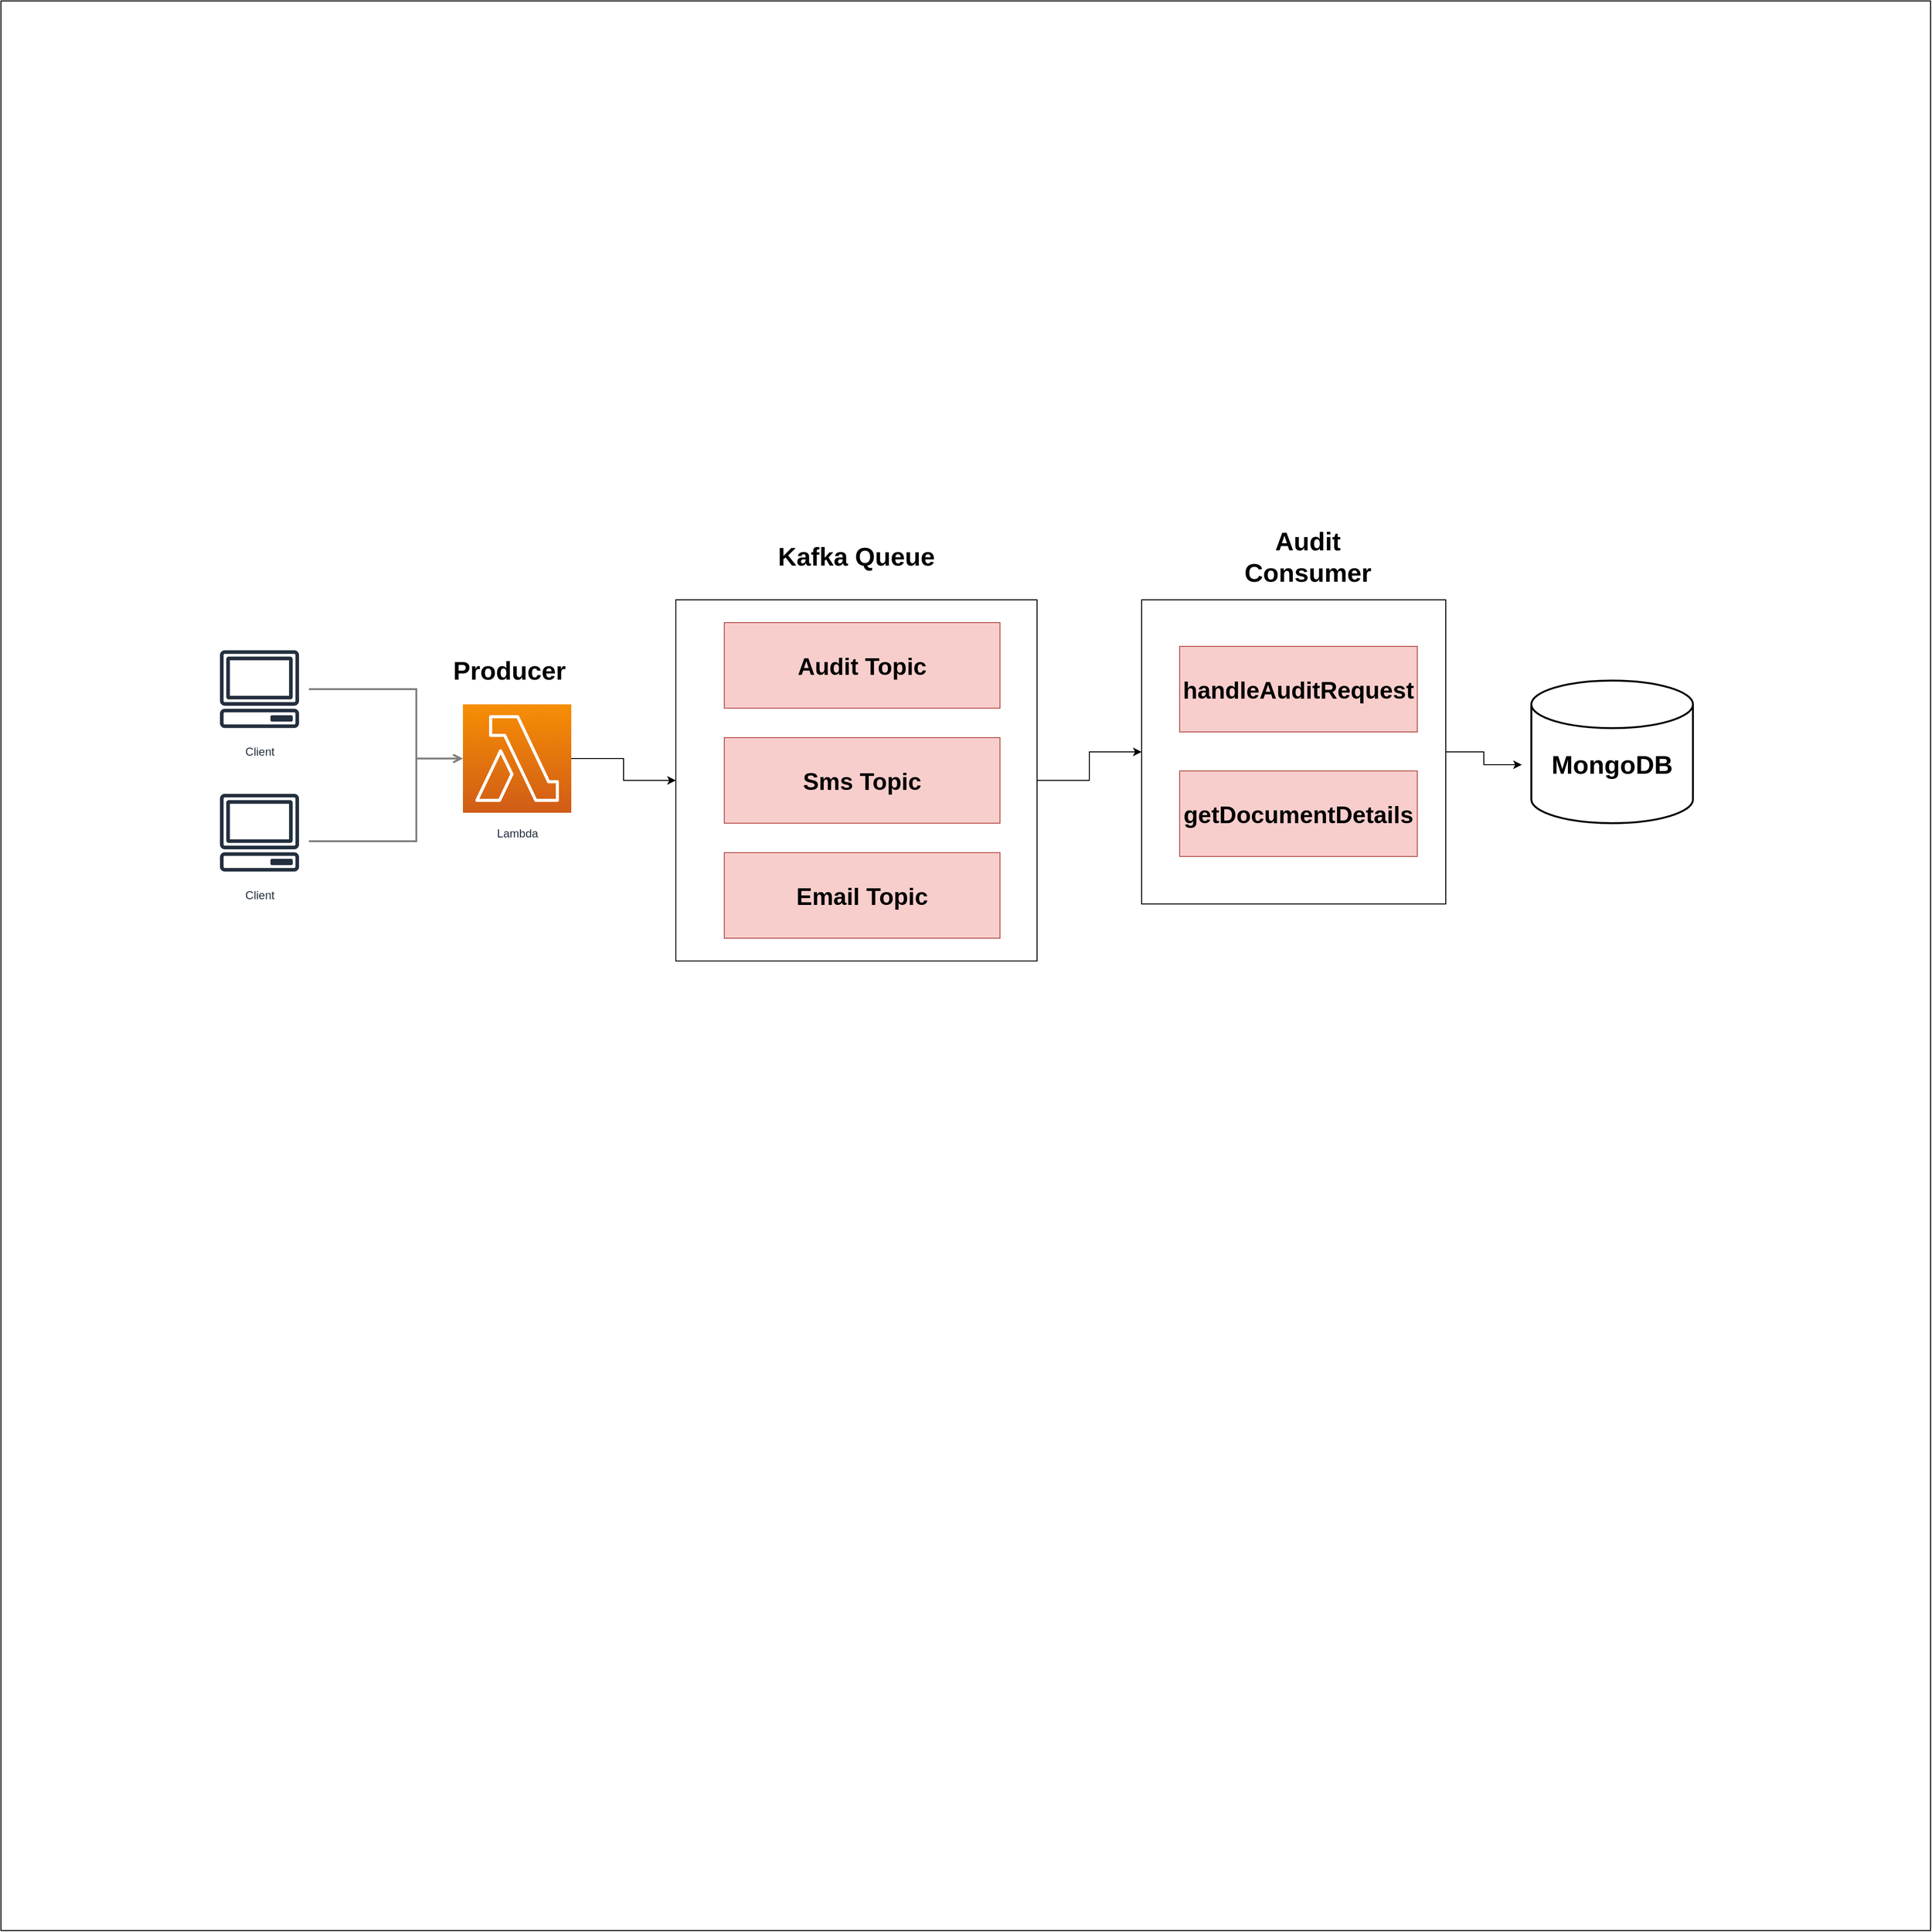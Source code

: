 <mxfile version="24.0.4" type="github">
  <diagram id="Ht1M8jgEwFfnCIfOTk4-" name="Page-1">
    <mxGraphModel dx="4538" dy="3546" grid="1" gridSize="10" guides="1" tooltips="1" connect="1" arrows="1" fold="1" page="1" pageScale="1" pageWidth="1169" pageHeight="827" math="0" shadow="0">
      <root>
        <mxCell id="0" />
        <mxCell id="1" parent="0" />
        <mxCell id="_Jacw-8-MQunMnvL6mMV-34" value="" style="whiteSpace=wrap;html=1;aspect=fixed;" vertex="1" parent="1">
          <mxGeometry x="-1580" y="-1930" width="2030" height="2030" as="geometry" />
        </mxCell>
        <mxCell id="_Jacw-8-MQunMnvL6mMV-35" style="edgeStyle=orthogonalEdgeStyle;rounded=0;orthogonalLoop=1;jettySize=auto;html=1;startArrow=none;startFill=0;endArrow=open;endFill=0;strokeColor=#808080;strokeWidth=2;" edge="1" parent="1" target="_Jacw-8-MQunMnvL6mMV-38">
          <mxGeometry relative="1" as="geometry">
            <Array as="points">
              <mxPoint x="-1143" y="-1206" />
              <mxPoint x="-1143" y="-1133" />
            </Array>
            <mxPoint x="-1256.107" y="-1206" as="sourcePoint" />
          </mxGeometry>
        </mxCell>
        <mxCell id="_Jacw-8-MQunMnvL6mMV-36" style="edgeStyle=orthogonalEdgeStyle;rounded=0;orthogonalLoop=1;jettySize=auto;html=1;startArrow=none;startFill=0;endArrow=open;endFill=0;strokeColor=#808080;strokeWidth=2;" edge="1" parent="1" target="_Jacw-8-MQunMnvL6mMV-38">
          <mxGeometry relative="1" as="geometry">
            <Array as="points">
              <mxPoint x="-1143" y="-1046" />
              <mxPoint x="-1143" y="-1133" />
            </Array>
            <mxPoint x="-1256.221" y="-1046" as="sourcePoint" />
          </mxGeometry>
        </mxCell>
        <mxCell id="_Jacw-8-MQunMnvL6mMV-37" value="" style="edgeStyle=orthogonalEdgeStyle;rounded=0;orthogonalLoop=1;jettySize=auto;html=1;" edge="1" parent="1" source="_Jacw-8-MQunMnvL6mMV-38" target="_Jacw-8-MQunMnvL6mMV-43">
          <mxGeometry relative="1" as="geometry" />
        </mxCell>
        <mxCell id="_Jacw-8-MQunMnvL6mMV-38" value="Lambda" style="outlineConnect=0;fontColor=#232F3E;gradientColor=#F78E04;gradientDirection=north;fillColor=#D05C17;strokeColor=#ffffff;dashed=0;verticalLabelPosition=bottom;verticalAlign=top;align=center;html=1;fontSize=12;fontStyle=0;aspect=fixed;shape=mxgraph.aws4.resourceIcon;resIcon=mxgraph.aws4.lambda;labelBackgroundColor=#ffffff;spacingTop=8;" vertex="1" parent="1">
          <mxGeometry x="-1094" y="-1190" width="114" height="114" as="geometry" />
        </mxCell>
        <mxCell id="_Jacw-8-MQunMnvL6mMV-39" value="Client" style="sketch=0;outlineConnect=0;fontColor=#232F3E;gradientColor=none;strokeColor=#232F3E;fillColor=#ffffff;dashed=0;verticalLabelPosition=bottom;verticalAlign=top;align=center;html=1;fontSize=12;fontStyle=0;aspect=fixed;shape=mxgraph.aws4.resourceIcon;resIcon=mxgraph.aws4.client;" vertex="1" parent="1">
          <mxGeometry x="-1360" y="-1258" width="104" height="104" as="geometry" />
        </mxCell>
        <mxCell id="_Jacw-8-MQunMnvL6mMV-40" value="Client" style="sketch=0;outlineConnect=0;fontColor=#232F3E;gradientColor=none;strokeColor=#232F3E;fillColor=#ffffff;dashed=0;verticalLabelPosition=bottom;verticalAlign=top;align=center;html=1;fontSize=12;fontStyle=0;aspect=fixed;shape=mxgraph.aws4.resourceIcon;resIcon=mxgraph.aws4.client;" vertex="1" parent="1">
          <mxGeometry x="-1360" y="-1107" width="104" height="104" as="geometry" />
        </mxCell>
        <mxCell id="_Jacw-8-MQunMnvL6mMV-41" value="&lt;font size=&quot;1&quot; style=&quot;&quot;&gt;&lt;b style=&quot;font-size: 27px;&quot;&gt;Producer&lt;/b&gt;&lt;/font&gt;" style="text;html=1;align=center;verticalAlign=middle;whiteSpace=wrap;rounded=0;" vertex="1" parent="1">
          <mxGeometry x="-1140" y="-1260" width="190" height="69" as="geometry" />
        </mxCell>
        <mxCell id="_Jacw-8-MQunMnvL6mMV-42" value="" style="edgeStyle=orthogonalEdgeStyle;rounded=0;orthogonalLoop=1;jettySize=auto;html=1;" edge="1" parent="1" source="_Jacw-8-MQunMnvL6mMV-43" target="_Jacw-8-MQunMnvL6mMV-49">
          <mxGeometry relative="1" as="geometry" />
        </mxCell>
        <mxCell id="_Jacw-8-MQunMnvL6mMV-43" value="" style="whiteSpace=wrap;html=1;aspect=fixed;" vertex="1" parent="1">
          <mxGeometry x="-870" y="-1300" width="380" height="380" as="geometry" />
        </mxCell>
        <mxCell id="_Jacw-8-MQunMnvL6mMV-44" value="&lt;font size=&quot;1&quot; style=&quot;&quot;&gt;&lt;b style=&quot;font-size: 27px;&quot;&gt;Kafka Queue&lt;/b&gt;&lt;/font&gt;" style="text;html=1;align=center;verticalAlign=middle;whiteSpace=wrap;rounded=0;" vertex="1" parent="1">
          <mxGeometry x="-775" y="-1380" width="190" height="69" as="geometry" />
        </mxCell>
        <mxCell id="_Jacw-8-MQunMnvL6mMV-45" value="&lt;span style=&quot;font-size: 25px;&quot;&gt;&lt;b&gt;Audit Topic&lt;/b&gt;&lt;/span&gt;" style="text;html=1;strokeColor=#b85450;fillColor=#f8cecc;align=center;verticalAlign=middle;whiteSpace=wrap;overflow=hidden;" vertex="1" parent="1">
          <mxGeometry x="-819" y="-1276" width="290" height="90" as="geometry" />
        </mxCell>
        <mxCell id="_Jacw-8-MQunMnvL6mMV-46" value="&lt;span style=&quot;font-size: 25px;&quot;&gt;&lt;b&gt;Sms Topic&lt;/b&gt;&lt;/span&gt;" style="text;html=1;strokeColor=#b85450;fillColor=#f8cecc;align=center;verticalAlign=middle;whiteSpace=wrap;overflow=hidden;" vertex="1" parent="1">
          <mxGeometry x="-819" y="-1155" width="290" height="90" as="geometry" />
        </mxCell>
        <mxCell id="_Jacw-8-MQunMnvL6mMV-47" value="&lt;span style=&quot;font-size: 25px;&quot;&gt;&lt;b&gt;Email Topic&lt;/b&gt;&lt;/span&gt;" style="text;html=1;strokeColor=#b85450;fillColor=#f8cecc;align=center;verticalAlign=middle;whiteSpace=wrap;overflow=hidden;" vertex="1" parent="1">
          <mxGeometry x="-819" y="-1034" width="290" height="90" as="geometry" />
        </mxCell>
        <mxCell id="_Jacw-8-MQunMnvL6mMV-48" value="" style="edgeStyle=orthogonalEdgeStyle;rounded=0;orthogonalLoop=1;jettySize=auto;html=1;" edge="1" parent="1" source="_Jacw-8-MQunMnvL6mMV-49" target="_Jacw-8-MQunMnvL6mMV-54">
          <mxGeometry relative="1" as="geometry" />
        </mxCell>
        <mxCell id="_Jacw-8-MQunMnvL6mMV-49" value="" style="whiteSpace=wrap;html=1;aspect=fixed;" vertex="1" parent="1">
          <mxGeometry x="-380" y="-1300" width="320" height="320" as="geometry" />
        </mxCell>
        <mxCell id="_Jacw-8-MQunMnvL6mMV-50" value="&lt;font size=&quot;1&quot; style=&quot;&quot;&gt;&lt;b style=&quot;font-size: 27px;&quot;&gt;Audit Consumer&lt;/b&gt;&lt;/font&gt;" style="text;html=1;align=center;verticalAlign=middle;whiteSpace=wrap;rounded=0;" vertex="1" parent="1">
          <mxGeometry x="-300" y="-1380" width="190" height="69" as="geometry" />
        </mxCell>
        <mxCell id="_Jacw-8-MQunMnvL6mMV-51" value="&lt;span style=&quot;font-size: 25px;&quot;&gt;&lt;b&gt;handleAuditRequest&lt;/b&gt;&lt;/span&gt;" style="text;html=1;strokeColor=#b85450;fillColor=#f8cecc;align=center;verticalAlign=middle;whiteSpace=wrap;overflow=hidden;" vertex="1" parent="1">
          <mxGeometry x="-340" y="-1251" width="250" height="90" as="geometry" />
        </mxCell>
        <mxCell id="_Jacw-8-MQunMnvL6mMV-52" value="&lt;span style=&quot;font-size: 25px;&quot;&gt;&lt;b&gt;getDocumentDetails&lt;/b&gt;&lt;/span&gt;" style="text;html=1;strokeColor=#b85450;fillColor=#f8cecc;align=center;verticalAlign=middle;whiteSpace=wrap;overflow=hidden;" vertex="1" parent="1">
          <mxGeometry x="-340" y="-1120" width="250" height="90" as="geometry" />
        </mxCell>
        <mxCell id="_Jacw-8-MQunMnvL6mMV-53" value="" style="strokeWidth=2;html=1;shape=mxgraph.flowchart.database;whiteSpace=wrap;" vertex="1" parent="1">
          <mxGeometry x="30" y="-1215" width="170" height="150" as="geometry" />
        </mxCell>
        <mxCell id="_Jacw-8-MQunMnvL6mMV-54" value="&lt;font size=&quot;1&quot; style=&quot;&quot;&gt;&lt;b style=&quot;font-size: 27px;&quot;&gt;MongoDB&lt;/b&gt;&lt;/font&gt;" style="text;html=1;align=center;verticalAlign=middle;whiteSpace=wrap;rounded=0;" vertex="1" parent="1">
          <mxGeometry x="20" y="-1161" width="190" height="69" as="geometry" />
        </mxCell>
      </root>
    </mxGraphModel>
  </diagram>
</mxfile>
